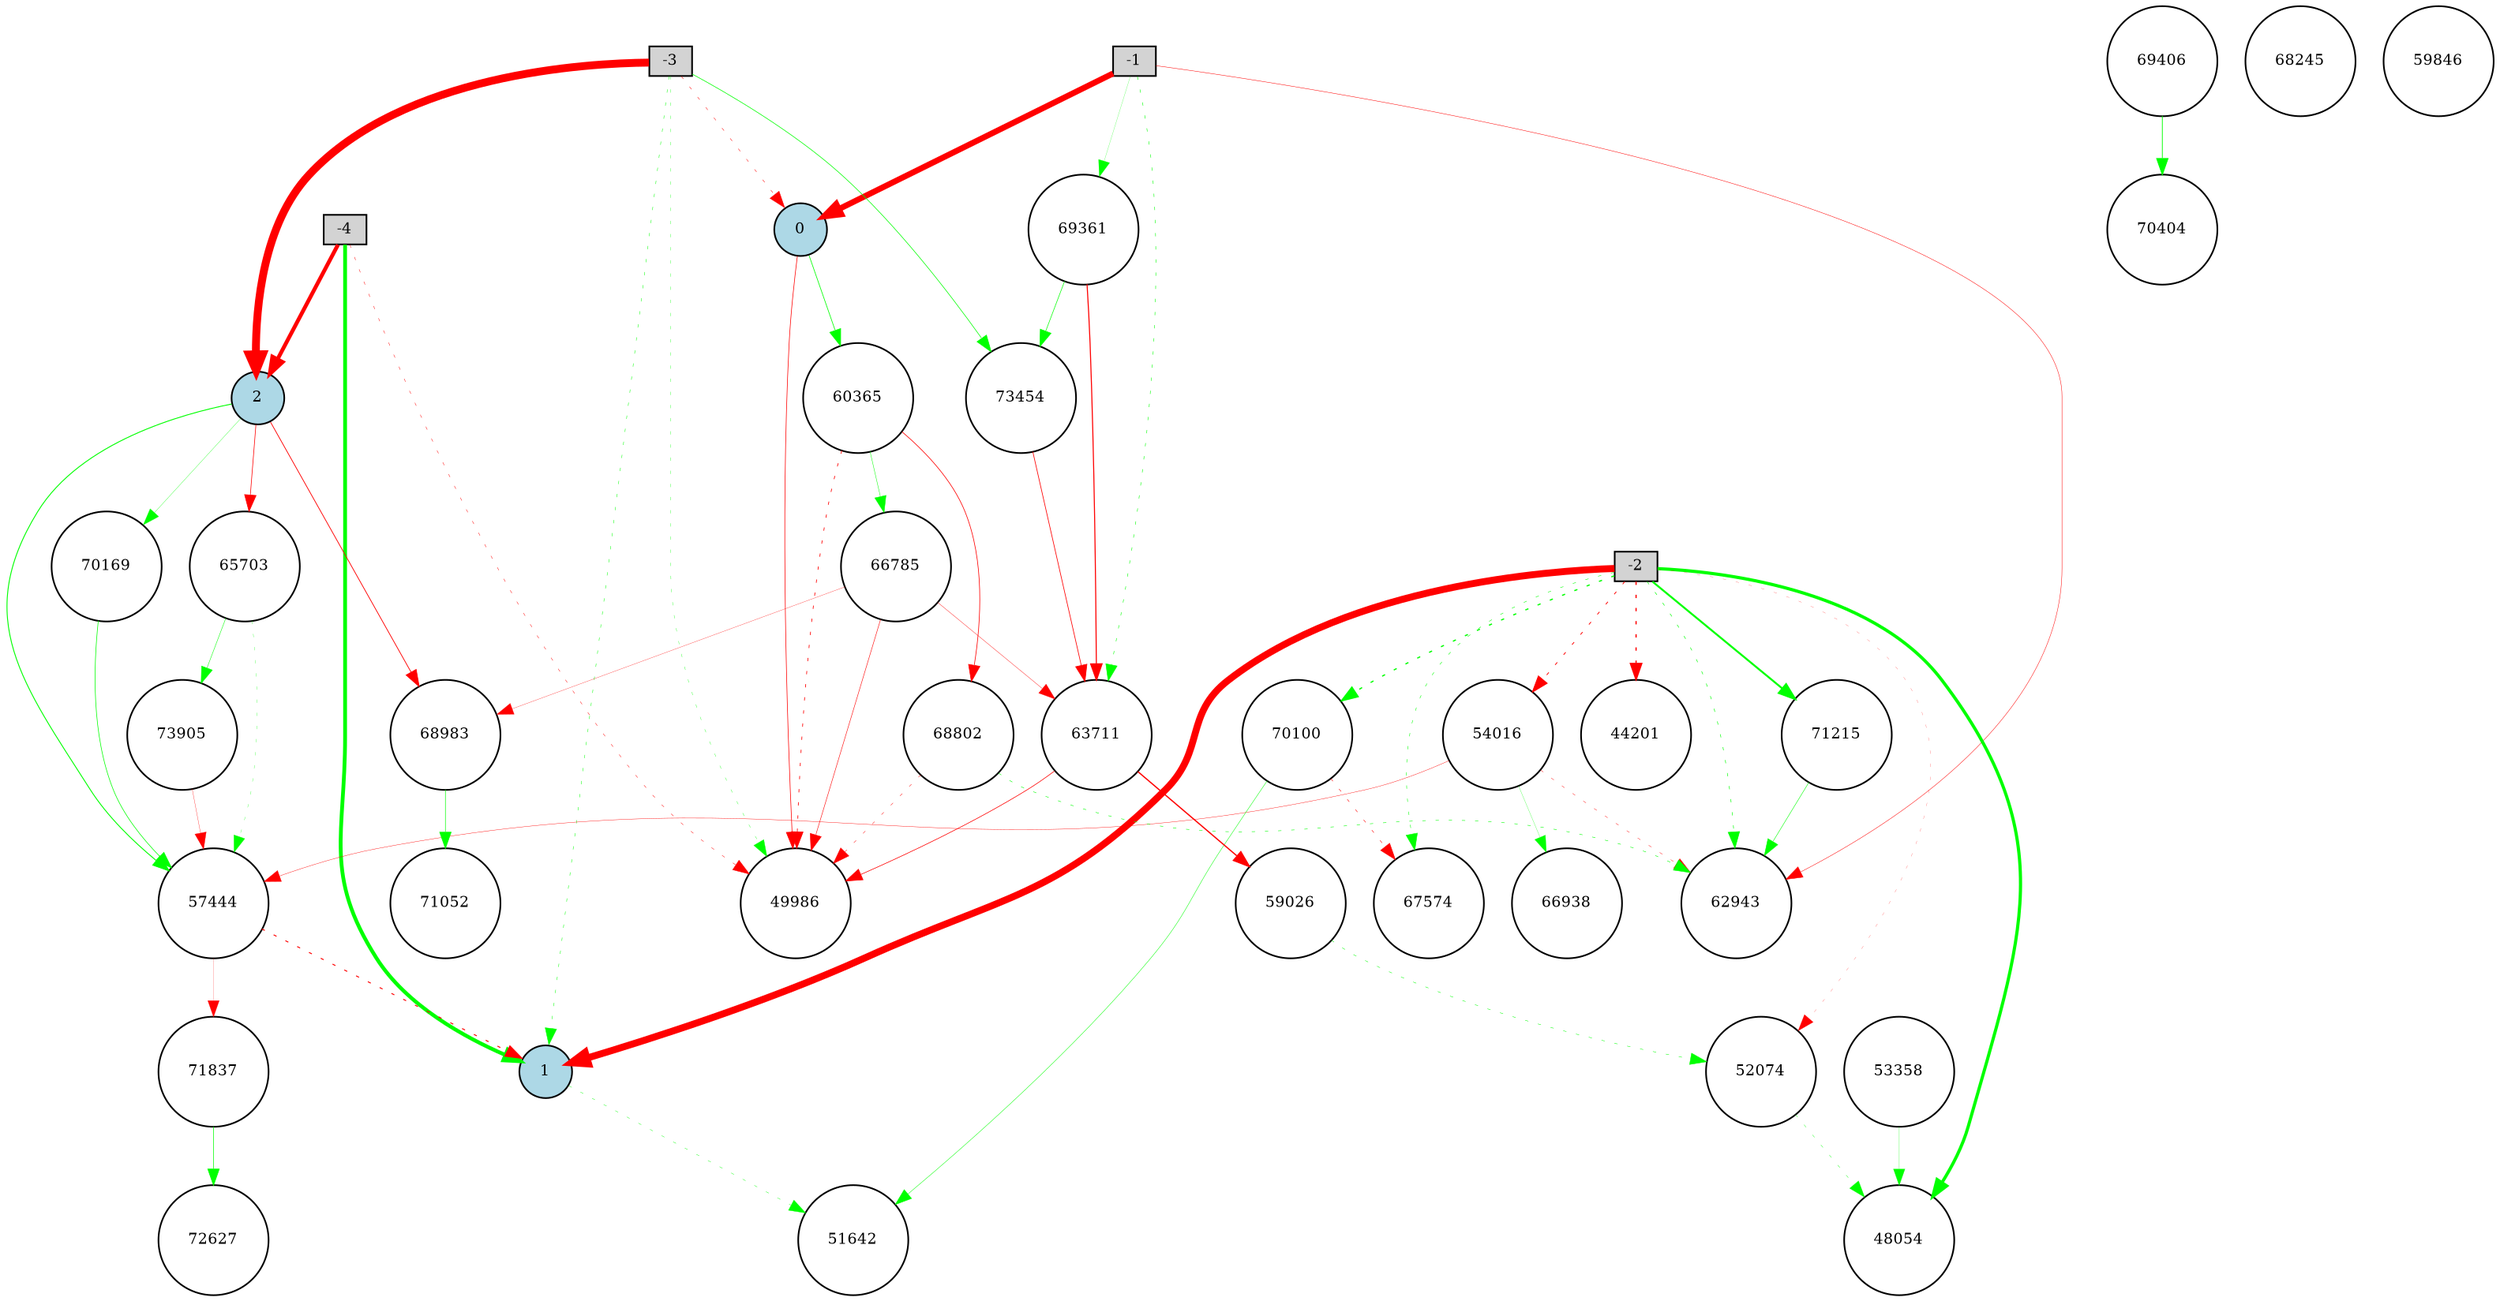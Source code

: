 digraph {
	node [fontsize=9 height=0.2 shape=circle width=0.2]
	-1 [fillcolor=lightgray shape=box style=filled]
	-2 [fillcolor=lightgray shape=box style=filled]
	-3 [fillcolor=lightgray shape=box style=filled]
	-4 [fillcolor=lightgray shape=box style=filled]
	0 [fillcolor=lightblue style=filled]
	1 [fillcolor=lightblue style=filled]
	2 [fillcolor=lightblue style=filled]
	54016 [fillcolor=white style=filled]
	70404 [fillcolor=white style=filled]
	71052 [fillcolor=white style=filled]
	59026 [fillcolor=white style=filled]
	68245 [fillcolor=white style=filled]
	70169 [fillcolor=white style=filled]
	71837 [fillcolor=white style=filled]
	69406 [fillcolor=white style=filled]
	65703 [fillcolor=white style=filled]
	44201 [fillcolor=white style=filled]
	71215 [fillcolor=white style=filled]
	73905 [fillcolor=white style=filled]
	72627 [fillcolor=white style=filled]
	48054 [fillcolor=white style=filled]
	51642 [fillcolor=white style=filled]
	49986 [fillcolor=white style=filled]
	68802 [fillcolor=white style=filled]
	59846 [fillcolor=white style=filled]
	60365 [fillcolor=white style=filled]
	70100 [fillcolor=white style=filled]
	63711 [fillcolor=white style=filled]
	62943 [fillcolor=white style=filled]
	66785 [fillcolor=white style=filled]
	57444 [fillcolor=white style=filled]
	52074 [fillcolor=white style=filled]
	53358 [fillcolor=white style=filled]
	73454 [fillcolor=white style=filled]
	69361 [fillcolor=white style=filled]
	67574 [fillcolor=white style=filled]
	68983 [fillcolor=white style=filled]
	66938 [fillcolor=white style=filled]
	-1 -> 0 [color=red penwidth=3.568905588354101 style=solid]
	-2 -> 1 [color=red penwidth=4.226856918739975 style=solid]
	-3 -> 2 [color=red penwidth=4.783676572596792 style=solid]
	-4 -> 1 [color=green penwidth=2.312185199803172 style=solid]
	-4 -> 2 [color=red penwidth=2.3943041404712457 style=solid]
	-2 -> 44201 [color=red penwidth=0.7364330106530714 style=dotted]
	-3 -> 0 [color=red penwidth=0.24996603095042466 style=dotted]
	-3 -> 1 [color=green penwidth=0.25222391647292164 style=dotted]
	-4 -> 49986 [color=red penwidth=0.23503333970799054 style=dotted]
	1 -> 51642 [color=green penwidth=0.2040215044310815 style=dotted]
	52074 -> 48054 [color=green penwidth=0.19322465497465305 style=dotted]
	0 -> 49986 [color=red penwidth=0.37354585017375863 style=solid]
	-2 -> 54016 [color=red penwidth=0.47215488742868705 style=dotted]
	-3 -> 49986 [color=green penwidth=0.17647421900510085 style=dotted]
	57444 -> 1 [color=red penwidth=0.5763629562756847 style=dotted]
	59026 -> 52074 [color=green penwidth=0.2516945350093359 style=dotted]
	-2 -> 48054 [color=green penwidth=1.9432314718734423 style=solid]
	0 -> 60365 [color=green penwidth=0.3982600007271948 style=solid]
	60365 -> 49986 [color=red penwidth=0.41499133691923085 style=dotted]
	2 -> 57444 [color=green penwidth=0.5519569505109603 style=solid]
	54016 -> 57444 [color=red penwidth=0.20476298089149025 style=solid]
	-1 -> 62943 [color=red penwidth=0.25028718755587387 style=solid]
	-2 -> 52074 [color=red penwidth=0.10734578609526141 style=dotted]
	63711 -> 49986 [color=red penwidth=0.37123236476078625 style=solid]
	54016 -> 62943 [color=red penwidth=0.21033716595615026 style=dotted]
	2 -> 65703 [color=red penwidth=0.3790921384374456 style=solid]
	65703 -> 57444 [color=green penwidth=0.1519023163261189 style=dotted]
	60365 -> 66785 [color=green penwidth=0.2489786772569301 style=solid]
	66785 -> 49986 [color=red penwidth=0.291731356610594 style=solid]
	-2 -> 67574 [color=green penwidth=0.27297211712705516 style=dotted]
	-1 -> 63711 [color=green penwidth=0.2887178336803453 style=dotted]
	60365 -> 68802 [color=red penwidth=0.39235873175864955 style=solid]
	68802 -> 49986 [color=red penwidth=0.22865742340525172 style=dotted]
	66785 -> 63711 [color=red penwidth=0.19952937697203219 style=solid]
	68802 -> 62943 [color=green penwidth=0.2831977922233585 style=dotted]
	2 -> 68983 [color=red penwidth=0.45020674460764776 style=solid]
	-1 -> 69361 [color=green penwidth=0.11919340155277586 style=solid]
	69361 -> 63711 [color=red penwidth=0.6319308252357096 style=solid]
	54016 -> 66938 [color=green penwidth=0.13859941646802615 style=solid]
	-2 -> 70100 [color=green penwidth=0.7464972349025795 style=dotted]
	70100 -> 67574 [color=red penwidth=0.28196953821668774 style=dotted]
	2 -> 70169 [color=green penwidth=0.16210813695776982 style=solid]
	70169 -> 57444 [color=green penwidth=0.37144686946576977 style=solid]
	63711 -> 59026 [color=red penwidth=0.7568383399164885 style=solid]
	69406 -> 70404 [color=green penwidth=0.4572530304143513 style=solid]
	-2 -> 62943 [color=green penwidth=0.3232757397437723 style=dotted]
	68983 -> 71052 [color=green penwidth=0.3387092609990352 style=solid]
	-2 -> 71215 [color=green penwidth=1.1584996937508132 style=solid]
	71215 -> 62943 [color=green penwidth=0.28164124111844957 style=solid]
	66785 -> 68983 [color=red penwidth=0.14916217653169242 style=solid]
	57444 -> 71837 [color=red penwidth=0.1029259843582675 style=solid]
	53358 -> 48054 [color=green penwidth=0.14704957698062582 style=solid]
	71837 -> 72627 [color=green penwidth=0.35587735658277375 style=solid]
	70100 -> 51642 [color=green penwidth=0.25160608789773187 style=solid]
	69361 -> 73454 [color=green penwidth=0.34972460285777085 style=solid]
	73454 -> 63711 [color=red penwidth=0.4086313767566361 style=solid]
	65703 -> 73905 [color=green penwidth=0.26570618929640955 style=solid]
	73905 -> 57444 [color=red penwidth=0.1627275978409174 style=solid]
	-3 -> 73454 [color=green penwidth=0.36960898914366114 style=solid]
}
